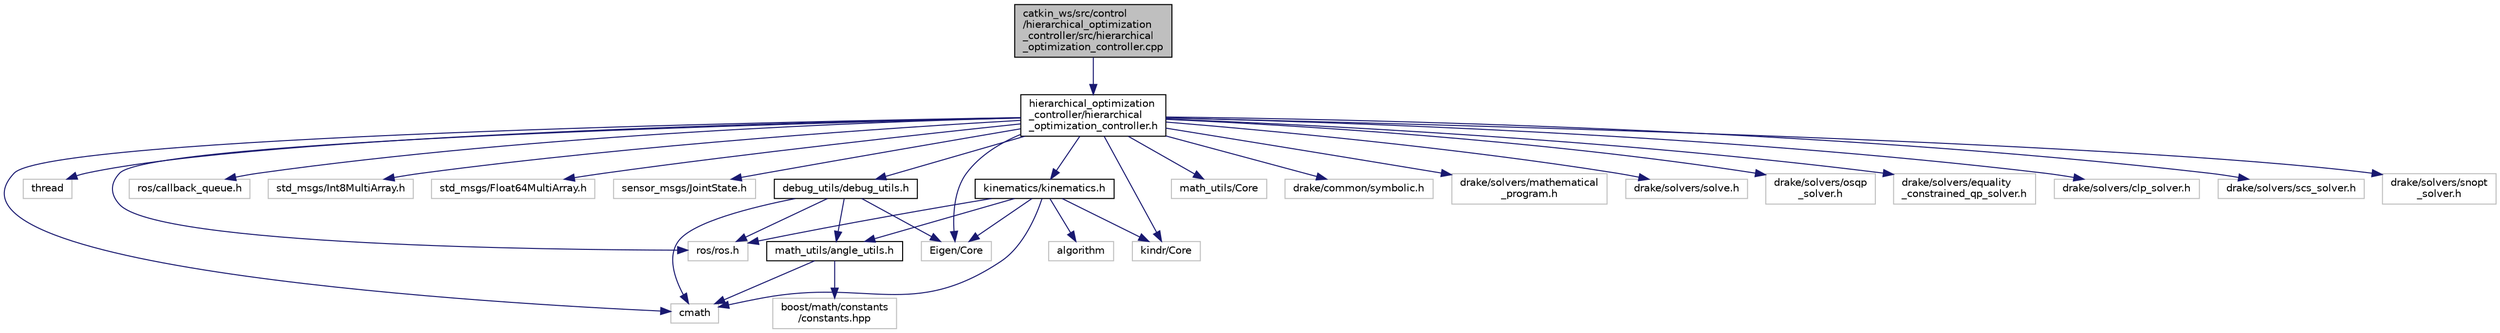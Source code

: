 digraph "catkin_ws/src/control/hierarchical_optimization_controller/src/hierarchical_optimization_controller.cpp"
{
 // LATEX_PDF_SIZE
  edge [fontname="Helvetica",fontsize="10",labelfontname="Helvetica",labelfontsize="10"];
  node [fontname="Helvetica",fontsize="10",shape=record];
  Node1 [label="catkin_ws/src/control\l/hierarchical_optimization\l_controller/src/hierarchical\l_optimization_controller.cpp",height=0.2,width=0.4,color="black", fillcolor="grey75", style="filled", fontcolor="black",tooltip=" "];
  Node1 -> Node2 [color="midnightblue",fontsize="10",style="solid"];
  Node2 [label="hierarchical_optimization\l_controller/hierarchical\l_optimization_controller.h",height=0.2,width=0.4,color="black", fillcolor="white", style="filled",URL="$hierarchical__optimization__controller_8h.html",tooltip=" "];
  Node2 -> Node3 [color="midnightblue",fontsize="10",style="solid"];
  Node3 [label="cmath",height=0.2,width=0.4,color="grey75", fillcolor="white", style="filled",tooltip=" "];
  Node2 -> Node4 [color="midnightblue",fontsize="10",style="solid"];
  Node4 [label="thread",height=0.2,width=0.4,color="grey75", fillcolor="white", style="filled",tooltip=" "];
  Node2 -> Node5 [color="midnightblue",fontsize="10",style="solid"];
  Node5 [label="ros/ros.h",height=0.2,width=0.4,color="grey75", fillcolor="white", style="filled",tooltip=" "];
  Node2 -> Node6 [color="midnightblue",fontsize="10",style="solid"];
  Node6 [label="ros/callback_queue.h",height=0.2,width=0.4,color="grey75", fillcolor="white", style="filled",tooltip=" "];
  Node2 -> Node7 [color="midnightblue",fontsize="10",style="solid"];
  Node7 [label="std_msgs/Int8MultiArray.h",height=0.2,width=0.4,color="grey75", fillcolor="white", style="filled",tooltip=" "];
  Node2 -> Node8 [color="midnightblue",fontsize="10",style="solid"];
  Node8 [label="std_msgs/Float64MultiArray.h",height=0.2,width=0.4,color="grey75", fillcolor="white", style="filled",tooltip=" "];
  Node2 -> Node9 [color="midnightblue",fontsize="10",style="solid"];
  Node9 [label="sensor_msgs/JointState.h",height=0.2,width=0.4,color="grey75", fillcolor="white", style="filled",tooltip=" "];
  Node2 -> Node10 [color="midnightblue",fontsize="10",style="solid"];
  Node10 [label="kinematics/kinematics.h",height=0.2,width=0.4,color="black", fillcolor="white", style="filled",URL="$kinematics_8h.html",tooltip=" "];
  Node10 -> Node3 [color="midnightblue",fontsize="10",style="solid"];
  Node10 -> Node11 [color="midnightblue",fontsize="10",style="solid"];
  Node11 [label="algorithm",height=0.2,width=0.4,color="grey75", fillcolor="white", style="filled",tooltip=" "];
  Node10 -> Node5 [color="midnightblue",fontsize="10",style="solid"];
  Node10 -> Node12 [color="midnightblue",fontsize="10",style="solid"];
  Node12 [label="math_utils/angle_utils.h",height=0.2,width=0.4,color="black", fillcolor="white", style="filled",URL="$angle__utils_8h.html",tooltip=" "];
  Node12 -> Node3 [color="midnightblue",fontsize="10",style="solid"];
  Node12 -> Node13 [color="midnightblue",fontsize="10",style="solid"];
  Node13 [label="boost/math/constants\l/constants.hpp",height=0.2,width=0.4,color="grey75", fillcolor="white", style="filled",tooltip=" "];
  Node10 -> Node14 [color="midnightblue",fontsize="10",style="solid"];
  Node14 [label="Eigen/Core",height=0.2,width=0.4,color="grey75", fillcolor="white", style="filled",tooltip=" "];
  Node10 -> Node15 [color="midnightblue",fontsize="10",style="solid"];
  Node15 [label="kindr/Core",height=0.2,width=0.4,color="grey75", fillcolor="white", style="filled",tooltip=" "];
  Node2 -> Node16 [color="midnightblue",fontsize="10",style="solid"];
  Node16 [label="debug_utils/debug_utils.h",height=0.2,width=0.4,color="black", fillcolor="white", style="filled",URL="$debug__utils_8h.html",tooltip=" "];
  Node16 -> Node3 [color="midnightblue",fontsize="10",style="solid"];
  Node16 -> Node5 [color="midnightblue",fontsize="10",style="solid"];
  Node16 -> Node12 [color="midnightblue",fontsize="10",style="solid"];
  Node16 -> Node14 [color="midnightblue",fontsize="10",style="solid"];
  Node2 -> Node17 [color="midnightblue",fontsize="10",style="solid"];
  Node17 [label="math_utils/Core",height=0.2,width=0.4,color="grey75", fillcolor="white", style="filled",tooltip=" "];
  Node2 -> Node14 [color="midnightblue",fontsize="10",style="solid"];
  Node2 -> Node15 [color="midnightblue",fontsize="10",style="solid"];
  Node2 -> Node18 [color="midnightblue",fontsize="10",style="solid"];
  Node18 [label="drake/common/symbolic.h",height=0.2,width=0.4,color="grey75", fillcolor="white", style="filled",tooltip=" "];
  Node2 -> Node19 [color="midnightblue",fontsize="10",style="solid"];
  Node19 [label="drake/solvers/mathematical\l_program.h",height=0.2,width=0.4,color="grey75", fillcolor="white", style="filled",tooltip=" "];
  Node2 -> Node20 [color="midnightblue",fontsize="10",style="solid"];
  Node20 [label="drake/solvers/solve.h",height=0.2,width=0.4,color="grey75", fillcolor="white", style="filled",tooltip=" "];
  Node2 -> Node21 [color="midnightblue",fontsize="10",style="solid"];
  Node21 [label="drake/solvers/osqp\l_solver.h",height=0.2,width=0.4,color="grey75", fillcolor="white", style="filled",tooltip=" "];
  Node2 -> Node22 [color="midnightblue",fontsize="10",style="solid"];
  Node22 [label="drake/solvers/equality\l_constrained_qp_solver.h",height=0.2,width=0.4,color="grey75", fillcolor="white", style="filled",tooltip=" "];
  Node2 -> Node23 [color="midnightblue",fontsize="10",style="solid"];
  Node23 [label="drake/solvers/clp_solver.h",height=0.2,width=0.4,color="grey75", fillcolor="white", style="filled",tooltip=" "];
  Node2 -> Node24 [color="midnightblue",fontsize="10",style="solid"];
  Node24 [label="drake/solvers/scs_solver.h",height=0.2,width=0.4,color="grey75", fillcolor="white", style="filled",tooltip=" "];
  Node2 -> Node25 [color="midnightblue",fontsize="10",style="solid"];
  Node25 [label="drake/solvers/snopt\l_solver.h",height=0.2,width=0.4,color="grey75", fillcolor="white", style="filled",tooltip=" "];
}
